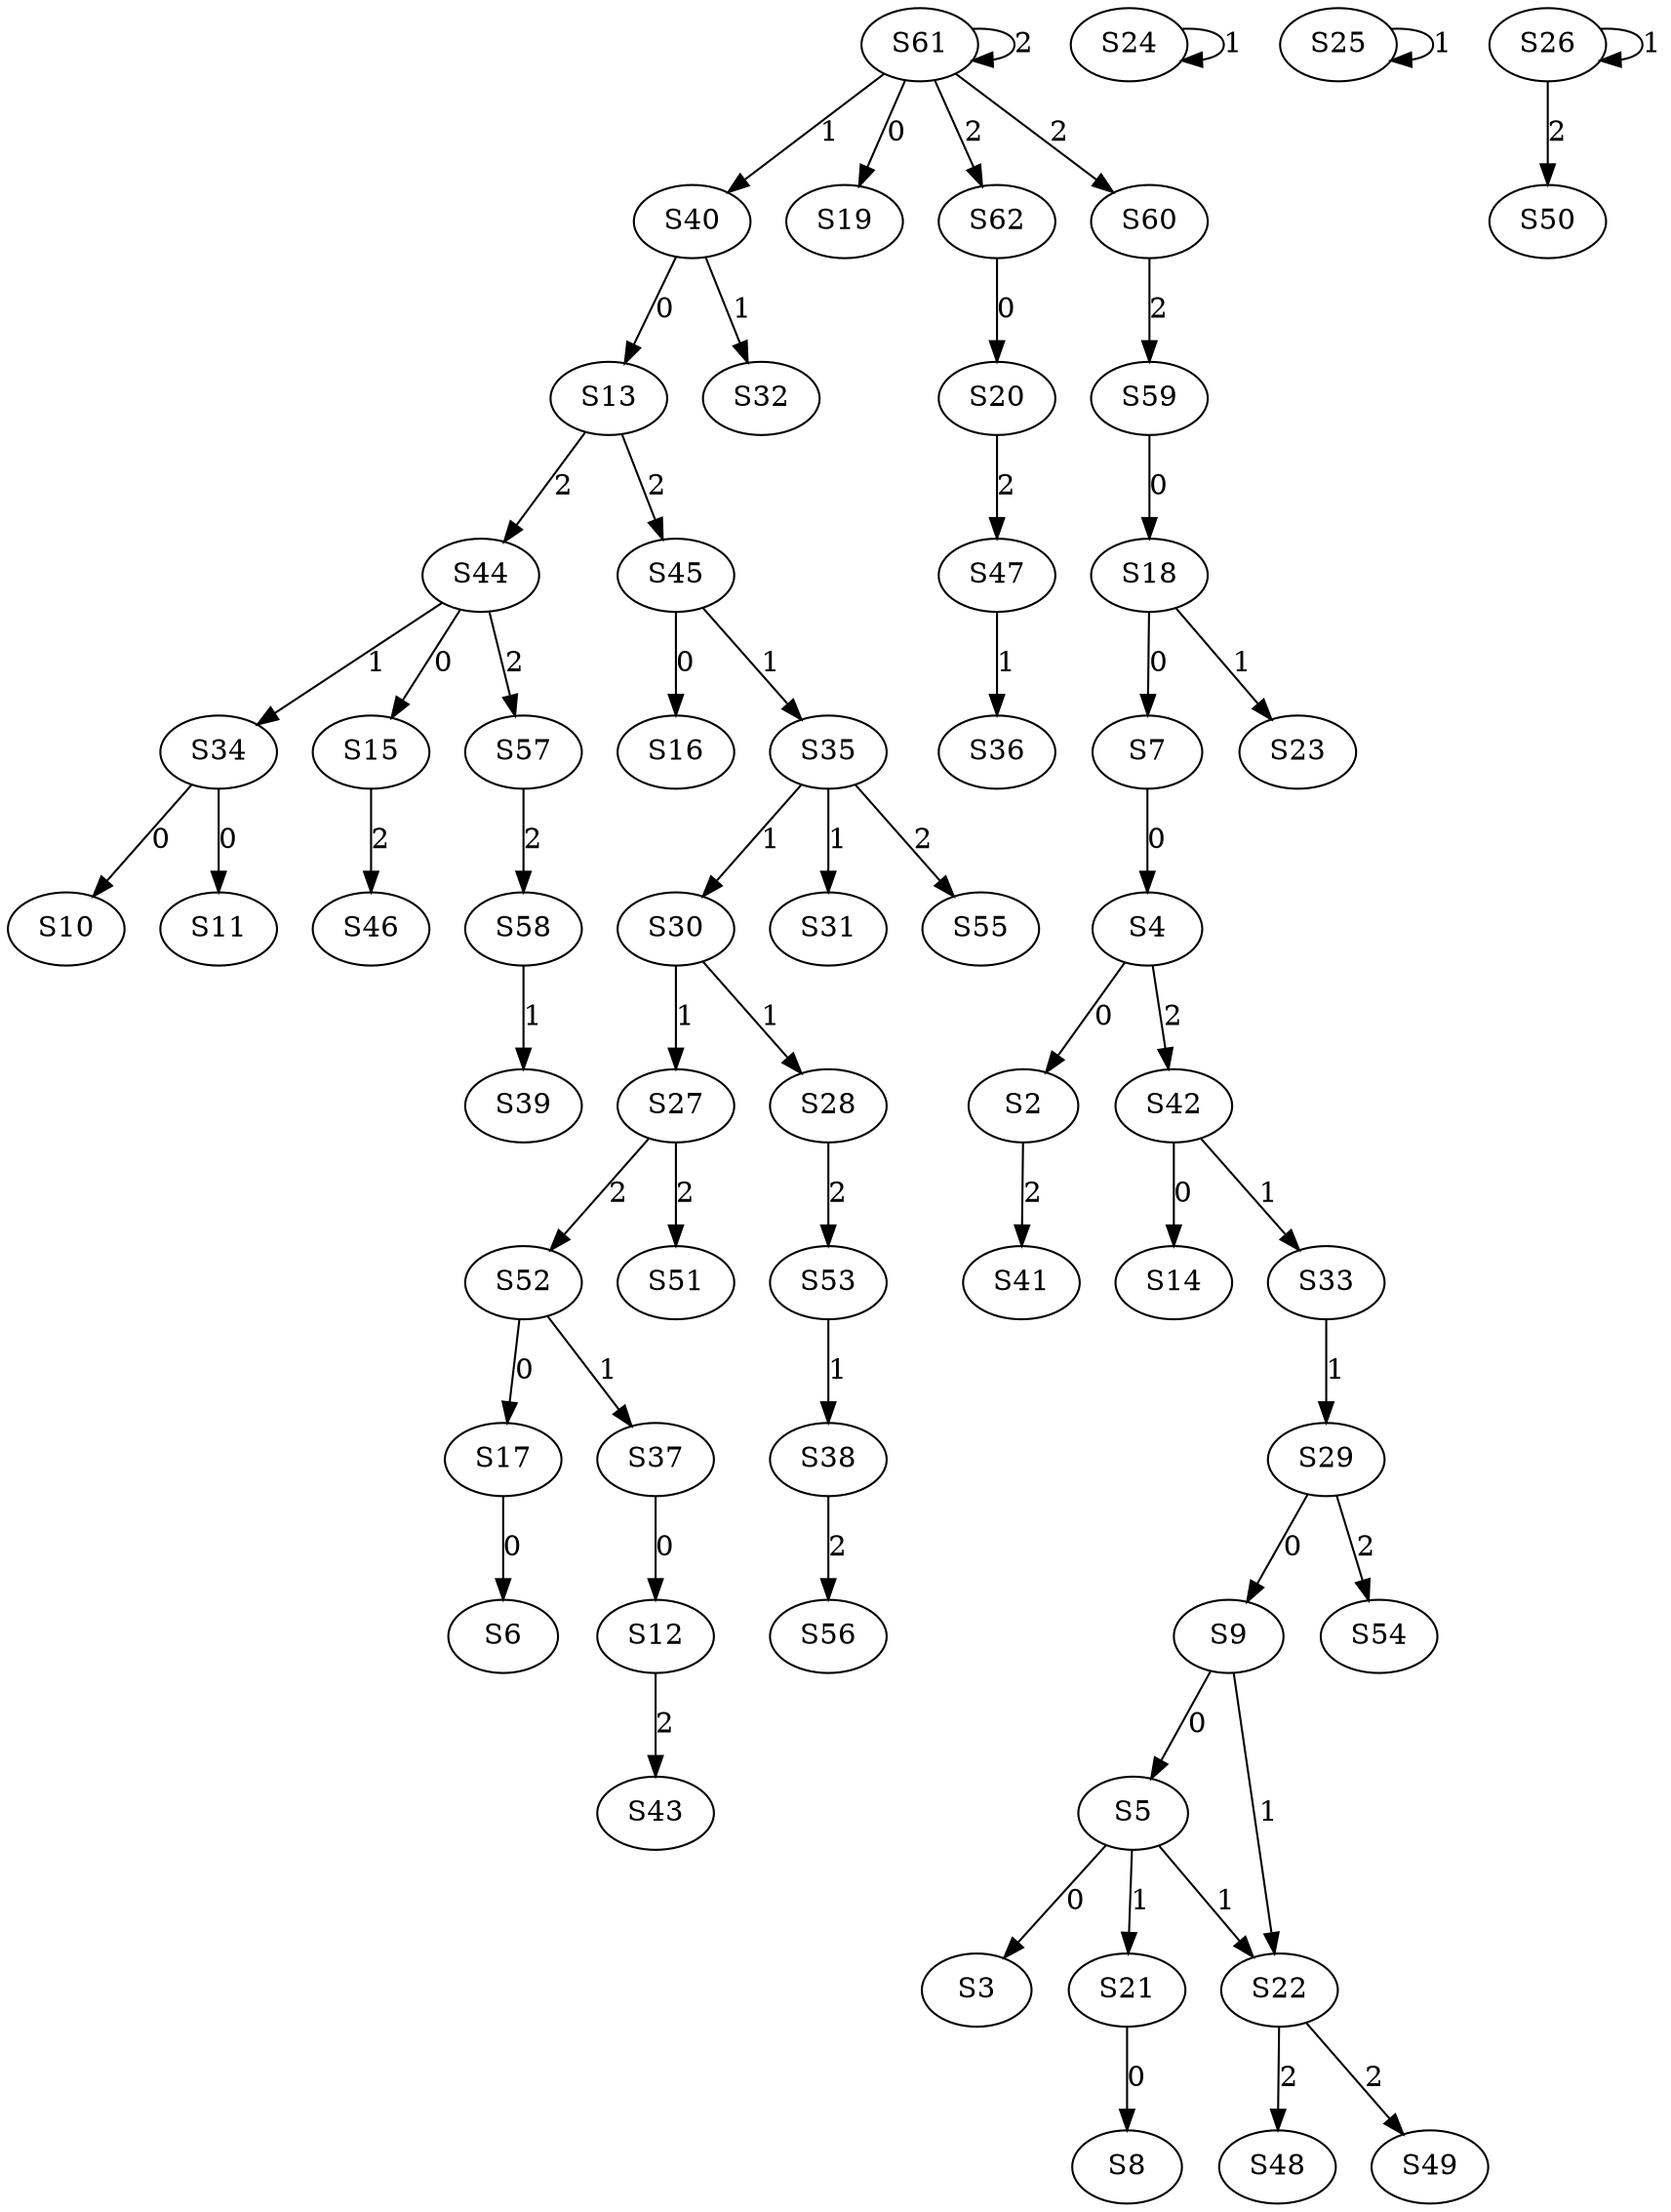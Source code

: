 strict digraph {
	S4 -> S2 [ label = 0 ];
	S5 -> S3 [ label = 0 ];
	S7 -> S4 [ label = 0 ];
	S9 -> S5 [ label = 0 ];
	S17 -> S6 [ label = 0 ];
	S18 -> S7 [ label = 0 ];
	S21 -> S8 [ label = 0 ];
	S29 -> S9 [ label = 0 ];
	S34 -> S10 [ label = 0 ];
	S34 -> S11 [ label = 0 ];
	S37 -> S12 [ label = 0 ];
	S40 -> S13 [ label = 0 ];
	S42 -> S14 [ label = 0 ];
	S44 -> S15 [ label = 0 ];
	S45 -> S16 [ label = 0 ];
	S52 -> S17 [ label = 0 ];
	S59 -> S18 [ label = 0 ];
	S61 -> S19 [ label = 0 ];
	S62 -> S20 [ label = 0 ];
	S5 -> S21 [ label = 1 ];
	S5 -> S22 [ label = 1 ];
	S18 -> S23 [ label = 1 ];
	S24 -> S24 [ label = 1 ];
	S25 -> S25 [ label = 1 ];
	S26 -> S26 [ label = 1 ];
	S30 -> S27 [ label = 1 ];
	S30 -> S28 [ label = 1 ];
	S33 -> S29 [ label = 1 ];
	S35 -> S30 [ label = 1 ];
	S35 -> S31 [ label = 1 ];
	S40 -> S32 [ label = 1 ];
	S42 -> S33 [ label = 1 ];
	S44 -> S34 [ label = 1 ];
	S45 -> S35 [ label = 1 ];
	S47 -> S36 [ label = 1 ];
	S52 -> S37 [ label = 1 ];
	S53 -> S38 [ label = 1 ];
	S58 -> S39 [ label = 1 ];
	S61 -> S40 [ label = 1 ];
	S2 -> S41 [ label = 2 ];
	S4 -> S42 [ label = 2 ];
	S12 -> S43 [ label = 2 ];
	S13 -> S44 [ label = 2 ];
	S13 -> S45 [ label = 2 ];
	S15 -> S46 [ label = 2 ];
	S20 -> S47 [ label = 2 ];
	S22 -> S48 [ label = 2 ];
	S22 -> S49 [ label = 2 ];
	S26 -> S50 [ label = 2 ];
	S27 -> S51 [ label = 2 ];
	S27 -> S52 [ label = 2 ];
	S28 -> S53 [ label = 2 ];
	S29 -> S54 [ label = 2 ];
	S35 -> S55 [ label = 2 ];
	S38 -> S56 [ label = 2 ];
	S44 -> S57 [ label = 2 ];
	S57 -> S58 [ label = 2 ];
	S60 -> S59 [ label = 2 ];
	S61 -> S60 [ label = 2 ];
	S61 -> S61 [ label = 2 ];
	S61 -> S62 [ label = 2 ];
	S9 -> S22 [ label = 1 ];
}